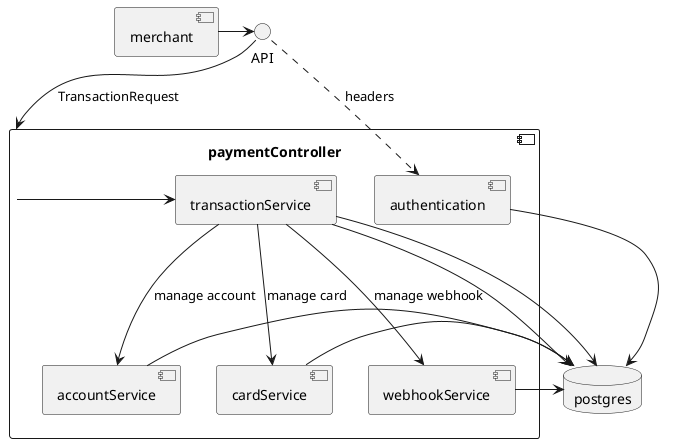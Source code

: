@startuml
interface API
[merchant] -right-> API
component paymentController {
         component [cardService]
         component [transactionService]
         component [cardService]
         component [accountService]
         component [webhookService]
        component [authentication]
}
database "postgres"

API -> [paymentController] : TransactionRequest
API ..> [authentication] : headers
authentication --> "postgres"
paymentController-> [transactionService]
[transactionService] ---> [webhookService] : manage webhook
[transactionService] ---> [cardService]: manage card
[transactionService] ---> [accountService] : manage account

[transactionService] -right-> "postgres"
[accountService] -right-> "postgres"
[cardService] -right->  "postgres"
[webhookService] -right->  "postgres"
[transactionService] -right->  "postgres"
@enduml